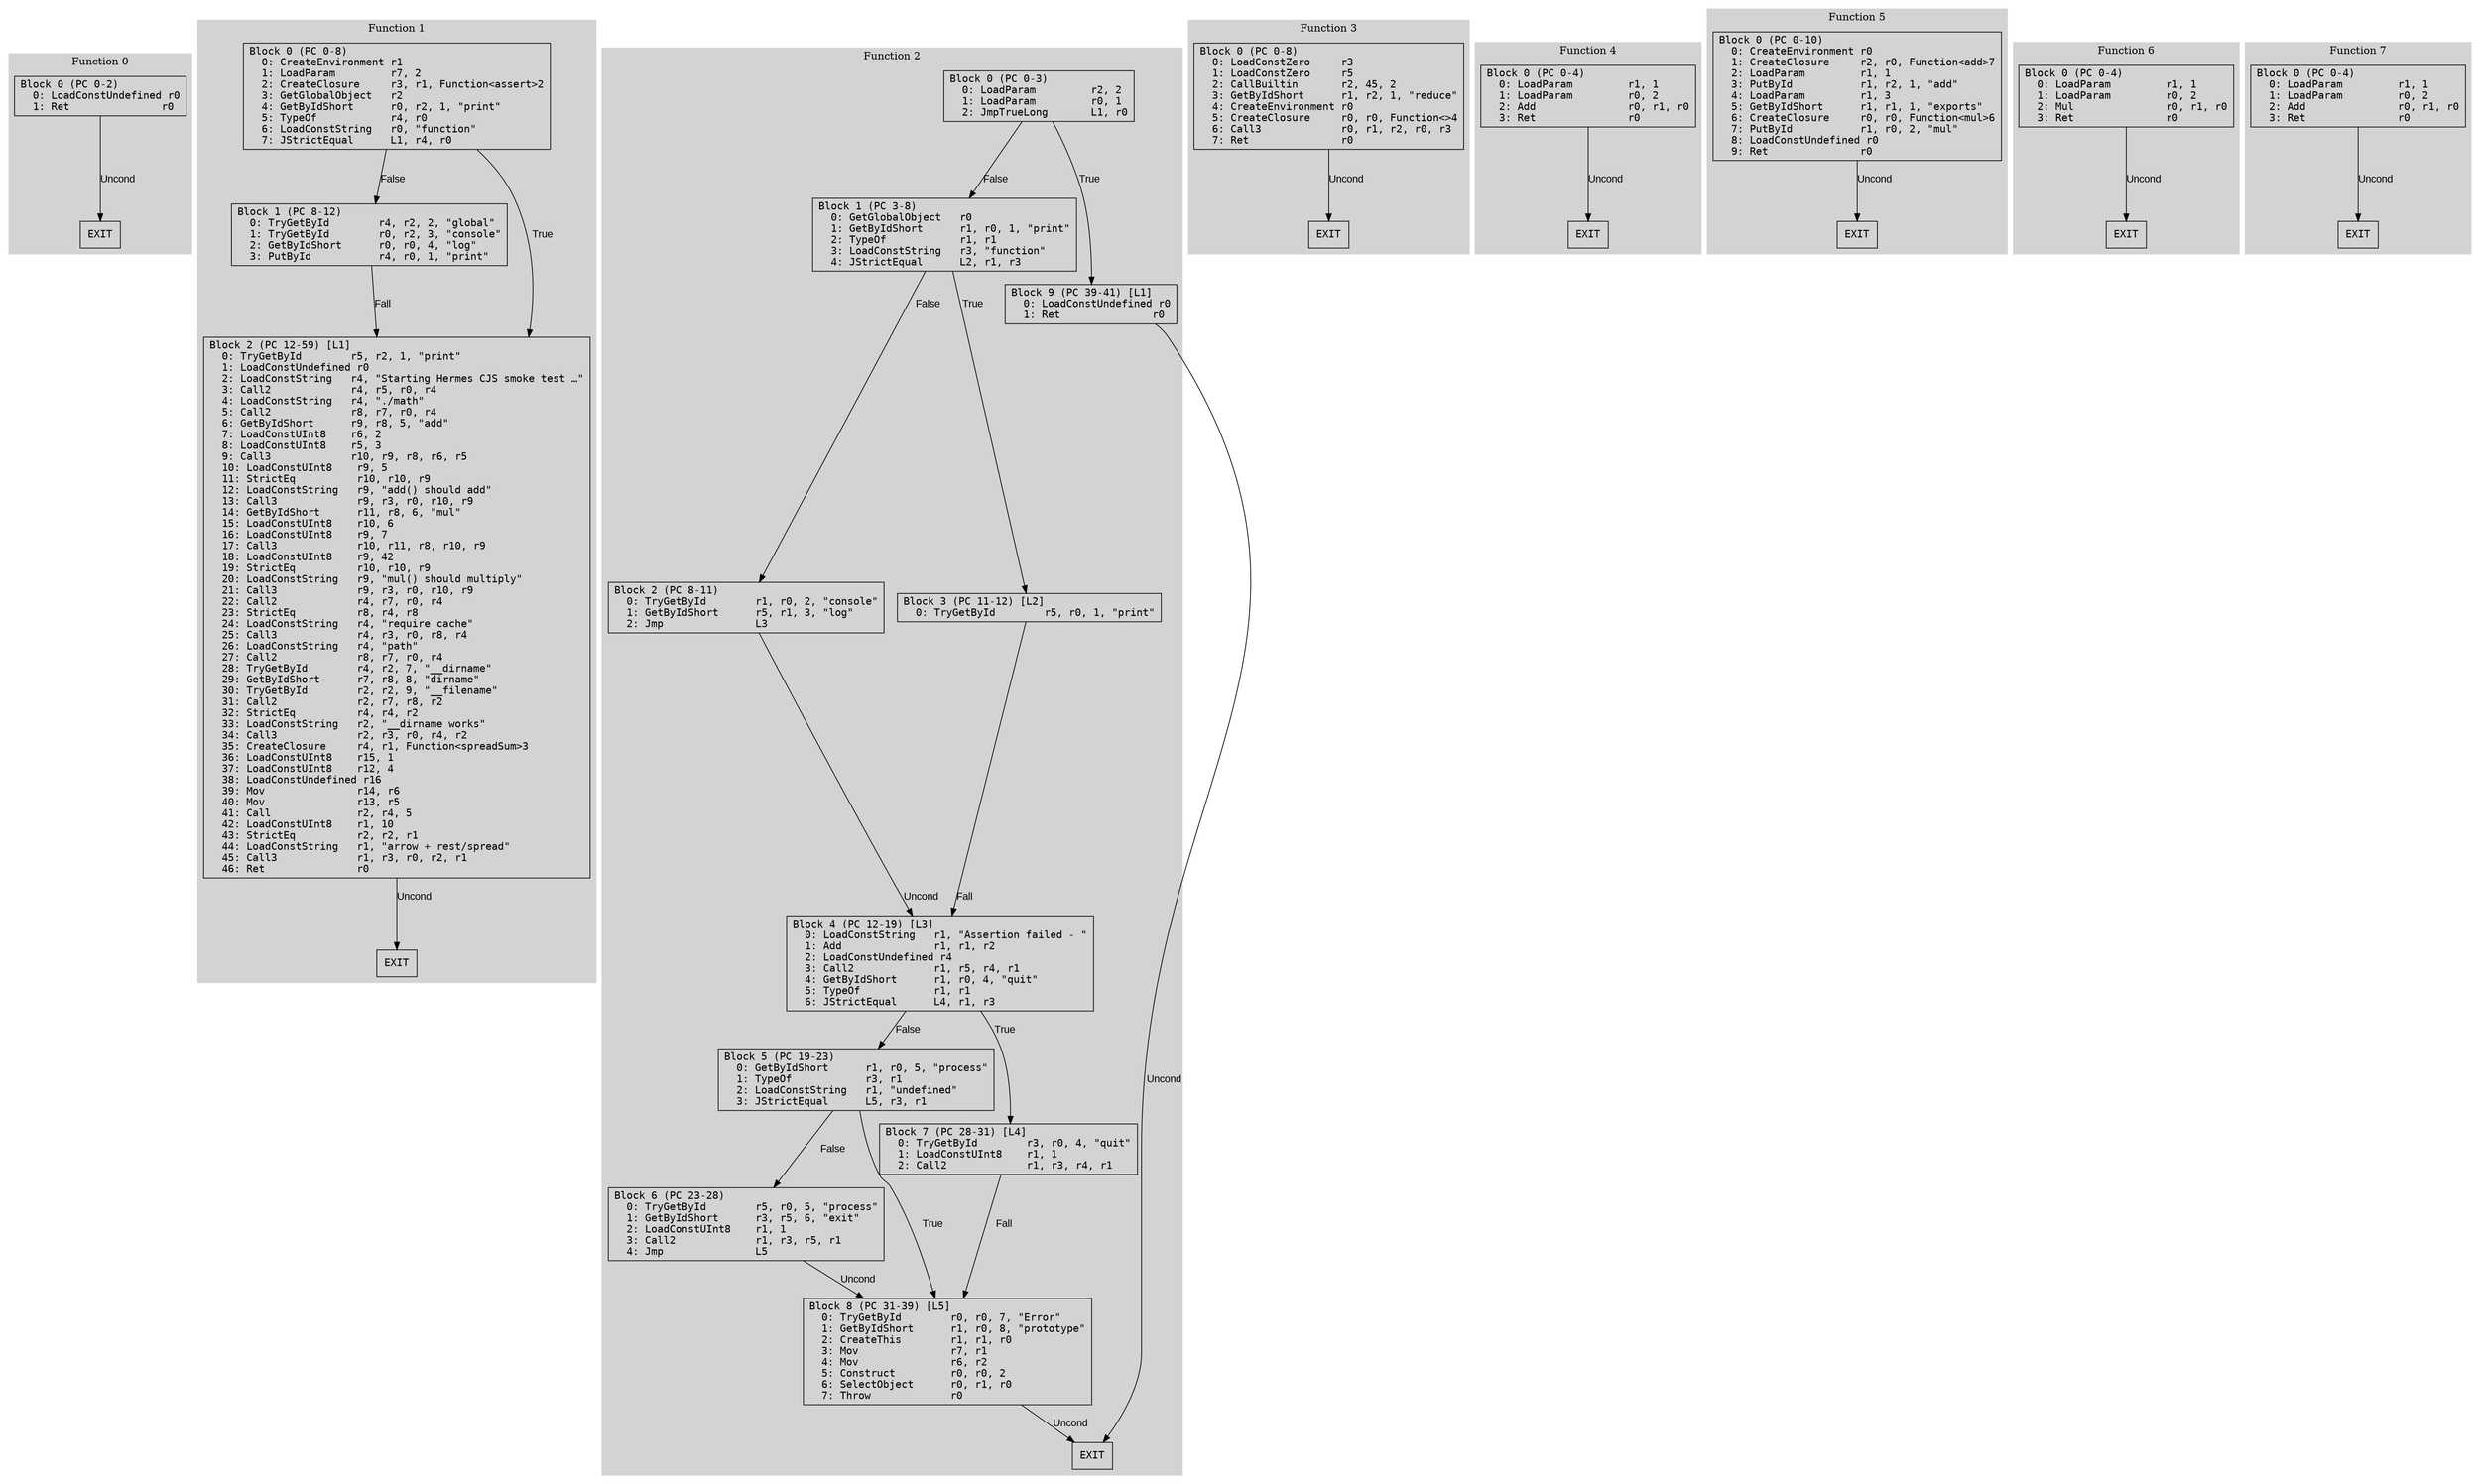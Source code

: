 // CFG analysis for cjs_v96
// Generated from data/cjs_v96.hbc

digraph {
  rankdir=TB;
  node [shape=box, fontname="monospace"];

  subgraph cluster_function_0 {
    label = "Function 0";
    style = filled;
    color = lightgrey;

    edge [fontname="Arial"];

    f0_n0 [ label = "Block 0 (PC 0-2)\l  0: LoadConstUndefined r0\l  1: Ret               r0\l" ]
    f0_n1 [ label = "EXIT" ]

    f0_n0 -> f0_n1 [label="Uncond"]
  }

  subgraph cluster_function_1 {
    label = "Function 1";
    style = filled;
    color = lightgrey;

    edge [fontname="Arial"];

    f1_n0 [ label = "Block 0 (PC 0-8)\l  0: CreateEnvironment r1\l  1: LoadParam         r7, 2\l  2: CreateClosure     r3, r1, Function<assert>2\l  3: GetGlobalObject   r2\l  4: GetByIdShort      r0, r2, 1, \"print\"\l  5: TypeOf            r4, r0\l  6: LoadConstString   r0, \"function\"\l  7: JStrictEqual      L1, r4, r0\l" ]
    f1_n1 [ label = "Block 1 (PC 8-12)\l  0: TryGetById        r4, r2, 2, \"global\"\l  1: TryGetById        r0, r2, 3, \"console\"\l  2: GetByIdShort      r0, r0, 4, \"log\"\l  3: PutById           r4, r0, 1, \"print\"\l" ]
    f1_n2 [ label = "Block 2 (PC 12-59) [L1]\l  0: TryGetById        r5, r2, 1, \"print\"\l  1: LoadConstUndefined r0\l  2: LoadConstString   r4, \"Starting Hermes CJS smoke test …\"\l  3: Call2             r4, r5, r0, r4\l  4: LoadConstString   r4, \"./math\"\l  5: Call2             r8, r7, r0, r4\l  6: GetByIdShort      r9, r8, 5, \"add\"\l  7: LoadConstUInt8    r6, 2\l  8: LoadConstUInt8    r5, 3\l  9: Call3             r10, r9, r8, r6, r5\l  10: LoadConstUInt8    r9, 5\l  11: StrictEq          r10, r10, r9\l  12: LoadConstString   r9, \"add() should add\"\l  13: Call3             r9, r3, r0, r10, r9\l  14: GetByIdShort      r11, r8, 6, \"mul\"\l  15: LoadConstUInt8    r10, 6\l  16: LoadConstUInt8    r9, 7\l  17: Call3             r10, r11, r8, r10, r9\l  18: LoadConstUInt8    r9, 42\l  19: StrictEq          r10, r10, r9\l  20: LoadConstString   r9, \"mul() should multiply\"\l  21: Call3             r9, r3, r0, r10, r9\l  22: Call2             r4, r7, r0, r4\l  23: StrictEq          r8, r4, r8\l  24: LoadConstString   r4, \"require cache\"\l  25: Call3             r4, r3, r0, r8, r4\l  26: LoadConstString   r4, \"path\"\l  27: Call2             r8, r7, r0, r4\l  28: TryGetById        r4, r2, 7, \"__dirname\"\l  29: GetByIdShort      r7, r8, 8, \"dirname\"\l  30: TryGetById        r2, r2, 9, \"__filename\"\l  31: Call2             r2, r7, r8, r2\l  32: StrictEq          r4, r4, r2\l  33: LoadConstString   r2, \"__dirname works\"\l  34: Call3             r2, r3, r0, r4, r2\l  35: CreateClosure     r4, r1, Function<spreadSum>3\l  36: LoadConstUInt8    r15, 1\l  37: LoadConstUInt8    r12, 4\l  38: LoadConstUndefined r16\l  39: Mov               r14, r6\l  40: Mov               r13, r5\l  41: Call              r2, r4, 5\l  42: LoadConstUInt8    r1, 10\l  43: StrictEq          r2, r2, r1\l  44: LoadConstString   r1, \"arrow + rest/spread\"\l  45: Call3             r1, r3, r0, r2, r1\l  46: Ret               r0\l" ]
    f1_n3 [ label = "EXIT" ]

    f1_n0 -> f1_n2 [label="True"]
    f1_n0 -> f1_n1 [label="False"]
    f1_n1 -> f1_n2 [label="Fall"]
    f1_n2 -> f1_n3 [label="Uncond"]
  }

  subgraph cluster_function_2 {
    label = "Function 2";
    style = filled;
    color = lightgrey;

    edge [fontname="Arial"];

    f2_n0 [ label = "Block 0 (PC 0-3)\l  0: LoadParam         r2, 2\l  1: LoadParam         r0, 1\l  2: JmpTrueLong       L1, r0\l" ]
    f2_n1 [ label = "Block 1 (PC 3-8)\l  0: GetGlobalObject   r0\l  1: GetByIdShort      r1, r0, 1, \"print\"\l  2: TypeOf            r1, r1\l  3: LoadConstString   r3, \"function\"\l  4: JStrictEqual      L2, r1, r3\l" ]
    f2_n2 [ label = "Block 2 (PC 8-11)\l  0: TryGetById        r1, r0, 2, \"console\"\l  1: GetByIdShort      r5, r1, 3, \"log\"\l  2: Jmp               L3\l" ]
    f2_n3 [ label = "Block 3 (PC 11-12) [L2]\l  0: TryGetById        r5, r0, 1, \"print\"\l" ]
    f2_n4 [ label = "Block 4 (PC 12-19) [L3]\l  0: LoadConstString   r1, \"Assertion failed ‑ \"\l  1: Add               r1, r1, r2\l  2: LoadConstUndefined r4\l  3: Call2             r1, r5, r4, r1\l  4: GetByIdShort      r1, r0, 4, \"quit\"\l  5: TypeOf            r1, r1\l  6: JStrictEqual      L4, r1, r3\l" ]
    f2_n5 [ label = "Block 5 (PC 19-23)\l  0: GetByIdShort      r1, r0, 5, \"process\"\l  1: TypeOf            r3, r1\l  2: LoadConstString   r1, \"undefined\"\l  3: JStrictEqual      L5, r3, r1\l" ]
    f2_n6 [ label = "Block 6 (PC 23-28)\l  0: TryGetById        r5, r0, 5, \"process\"\l  1: GetByIdShort      r3, r5, 6, \"exit\"\l  2: LoadConstUInt8    r1, 1\l  3: Call2             r1, r3, r5, r1\l  4: Jmp               L5\l" ]
    f2_n7 [ label = "Block 7 (PC 28-31) [L4]\l  0: TryGetById        r3, r0, 4, \"quit\"\l  1: LoadConstUInt8    r1, 1\l  2: Call2             r1, r3, r4, r1\l" ]
    f2_n8 [ label = "Block 8 (PC 31-39) [L5]\l  0: TryGetById        r0, r0, 7, \"Error\"\l  1: GetByIdShort      r1, r0, 8, \"prototype\"\l  2: CreateThis        r1, r1, r0\l  3: Mov               r7, r1\l  4: Mov               r6, r2\l  5: Construct         r0, r0, 2\l  6: SelectObject      r0, r1, r0\l  7: Throw             r0\l" ]
    f2_n9 [ label = "Block 9 (PC 39-41) [L1]\l  0: LoadConstUndefined r0\l  1: Ret               r0\l" ]
    f2_n10 [ label = "EXIT" ]

    f2_n0 -> f2_n9 [label="True"]
    f2_n0 -> f2_n1 [label="False"]
    f2_n1 -> f2_n3 [label="True"]
    f2_n1 -> f2_n2 [label="False"]
    f2_n2 -> f2_n4 [label="Uncond"]
    f2_n3 -> f2_n4 [label="Fall"]
    f2_n4 -> f2_n7 [label="True"]
    f2_n4 -> f2_n5 [label="False"]
    f2_n5 -> f2_n8 [label="True"]
    f2_n5 -> f2_n6 [label="False"]
    f2_n6 -> f2_n8 [label="Uncond"]
    f2_n7 -> f2_n8 [label="Fall"]
    f2_n8 -> f2_n10 [label="Uncond"]
    f2_n9 -> f2_n10 [label="Uncond"]
  }

  subgraph cluster_function_3 {
    label = "Function 3";
    style = filled;
    color = lightgrey;

    edge [fontname="Arial"];

    f3_n0 [ label = "Block 0 (PC 0-8)\l  0: LoadConstZero     r3\l  1: LoadConstZero     r5\l  2: CallBuiltin       r2, 45, 2\l  3: GetByIdShort      r1, r2, 1, \"reduce\"\l  4: CreateEnvironment r0\l  5: CreateClosure     r0, r0, Function<>4\l  6: Call3             r0, r1, r2, r0, r3\l  7: Ret               r0\l" ]
    f3_n1 [ label = "EXIT" ]

    f3_n0 -> f3_n1 [label="Uncond"]
  }

  subgraph cluster_function_4 {
    label = "Function 4";
    style = filled;
    color = lightgrey;

    edge [fontname="Arial"];

    f4_n0 [ label = "Block 0 (PC 0-4)\l  0: LoadParam         r1, 1\l  1: LoadParam         r0, 2\l  2: Add               r0, r1, r0\l  3: Ret               r0\l" ]
    f4_n1 [ label = "EXIT" ]

    f4_n0 -> f4_n1 [label="Uncond"]
  }

  subgraph cluster_function_5 {
    label = "Function 5";
    style = filled;
    color = lightgrey;

    edge [fontname="Arial"];

    f5_n0 [ label = "Block 0 (PC 0-10)\l  0: CreateEnvironment r0\l  1: CreateClosure     r2, r0, Function<add>7\l  2: LoadParam         r1, 1\l  3: PutById           r1, r2, 1, \"add\"\l  4: LoadParam         r1, 3\l  5: GetByIdShort      r1, r1, 1, \"exports\"\l  6: CreateClosure     r0, r0, Function<mul>6\l  7: PutById           r1, r0, 2, \"mul\"\l  8: LoadConstUndefined r0\l  9: Ret               r0\l" ]
    f5_n1 [ label = "EXIT" ]

    f5_n0 -> f5_n1 [label="Uncond"]
  }

  subgraph cluster_function_6 {
    label = "Function 6";
    style = filled;
    color = lightgrey;

    edge [fontname="Arial"];

    f6_n0 [ label = "Block 0 (PC 0-4)\l  0: LoadParam         r1, 1\l  1: LoadParam         r0, 2\l  2: Mul               r0, r1, r0\l  3: Ret               r0\l" ]
    f6_n1 [ label = "EXIT" ]

    f6_n0 -> f6_n1 [label="Uncond"]
  }

  subgraph cluster_function_7 {
    label = "Function 7";
    style = filled;
    color = lightgrey;

    edge [fontname="Arial"];

    f7_n0 [ label = "Block 0 (PC 0-4)\l  0: LoadParam         r1, 1\l  1: LoadParam         r0, 2\l  2: Add               r0, r1, r0\l  3: Ret               r0\l" ]
    f7_n1 [ label = "EXIT" ]

    f7_n0 -> f7_n1 [label="Uncond"]
  }

}
